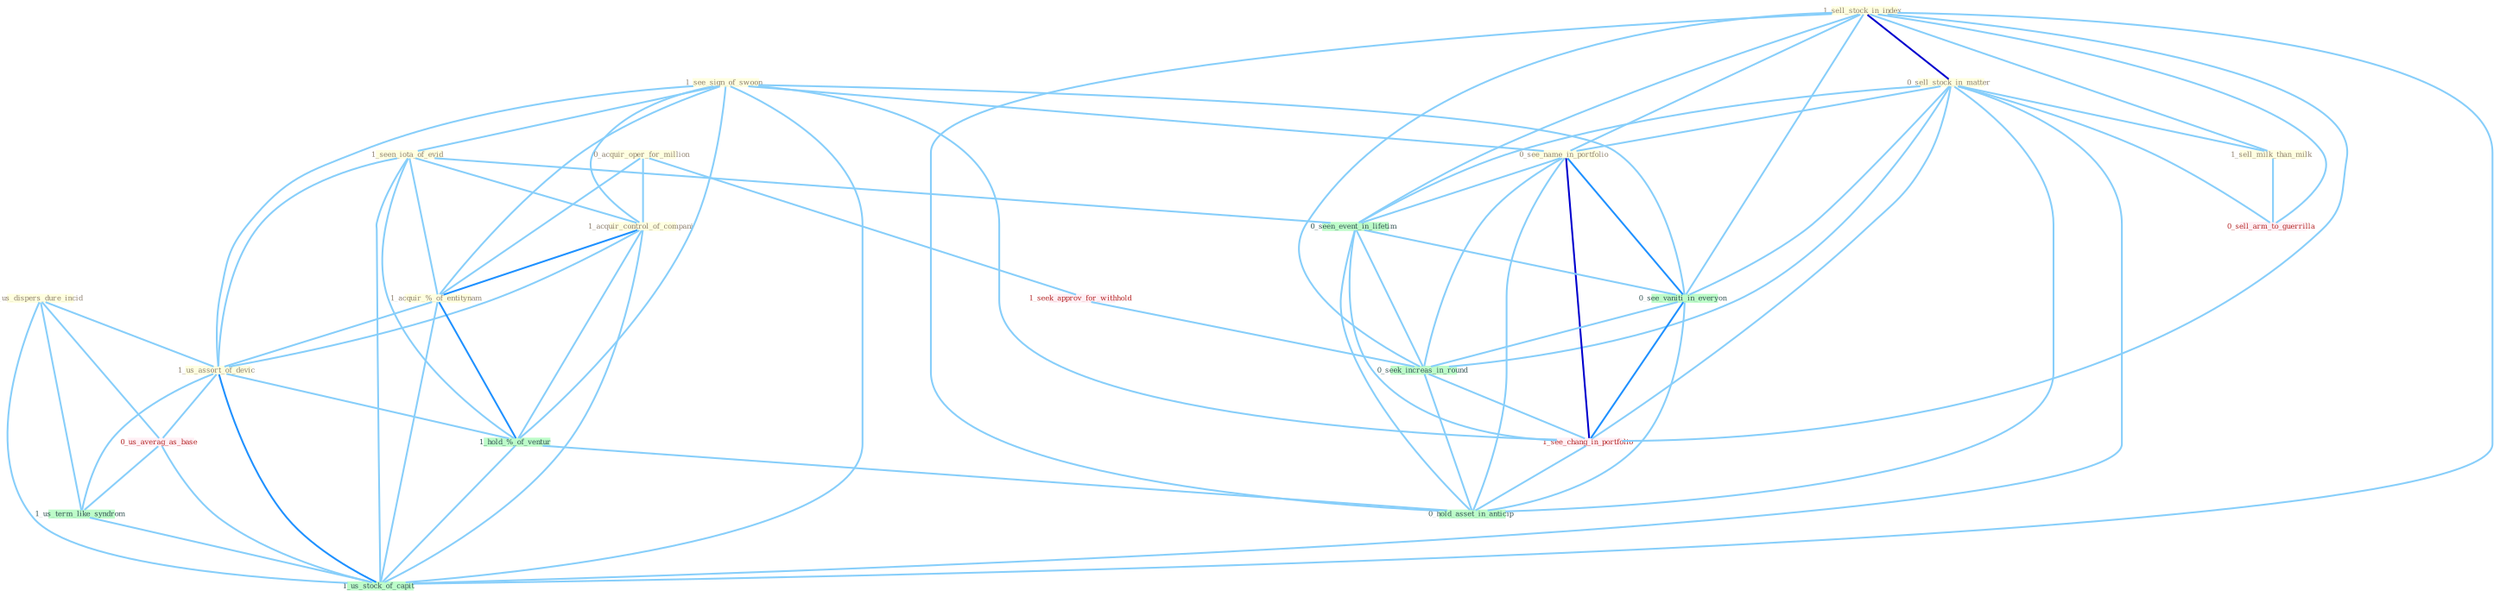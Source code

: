 Graph G{ 
    node
    [shape=polygon,style=filled,width=.5,height=.06,color="#BDFCC9",fixedsize=true,fontsize=4,
    fontcolor="#2f4f4f"];
    {node
    [color="#ffffe0", fontcolor="#8b7d6b"] "1_see_sign_of_swoon " "1_seen_iota_of_evid " "0_acquir_oper_for_million " "1_sell_stock_in_index " "1_acquir_control_of_compani " "0_us_dispers_dure_incid " "0_sell_stock_in_matter " "1_acquir_%_of_entitynam " "0_see_name_in_portfolio " "1_sell_milk_than_milk " "1_us_assort_of_devic "}
{node [color="#fff0f5", fontcolor="#b22222"] "0_us_averag_as_base " "1_seek_approv_for_withhold " "0_sell_arm_to_guerrilla " "1_see_chang_in_portfolio "}
edge [color="#B0E2FF"];

	"1_see_sign_of_swoon " -- "1_seen_iota_of_evid " [w="1", color="#87cefa" ];
	"1_see_sign_of_swoon " -- "1_acquir_control_of_compani " [w="1", color="#87cefa" ];
	"1_see_sign_of_swoon " -- "1_acquir_%_of_entitynam " [w="1", color="#87cefa" ];
	"1_see_sign_of_swoon " -- "0_see_name_in_portfolio " [w="1", color="#87cefa" ];
	"1_see_sign_of_swoon " -- "1_us_assort_of_devic " [w="1", color="#87cefa" ];
	"1_see_sign_of_swoon " -- "1_hold_%_of_ventur " [w="1", color="#87cefa" ];
	"1_see_sign_of_swoon " -- "0_see_vaniti_in_everyon " [w="1", color="#87cefa" ];
	"1_see_sign_of_swoon " -- "1_us_stock_of_capit " [w="1", color="#87cefa" ];
	"1_see_sign_of_swoon " -- "1_see_chang_in_portfolio " [w="1", color="#87cefa" ];
	"1_seen_iota_of_evid " -- "1_acquir_control_of_compani " [w="1", color="#87cefa" ];
	"1_seen_iota_of_evid " -- "1_acquir_%_of_entitynam " [w="1", color="#87cefa" ];
	"1_seen_iota_of_evid " -- "1_us_assort_of_devic " [w="1", color="#87cefa" ];
	"1_seen_iota_of_evid " -- "0_seen_event_in_lifetim " [w="1", color="#87cefa" ];
	"1_seen_iota_of_evid " -- "1_hold_%_of_ventur " [w="1", color="#87cefa" ];
	"1_seen_iota_of_evid " -- "1_us_stock_of_capit " [w="1", color="#87cefa" ];
	"0_acquir_oper_for_million " -- "1_acquir_control_of_compani " [w="1", color="#87cefa" ];
	"0_acquir_oper_for_million " -- "1_acquir_%_of_entitynam " [w="1", color="#87cefa" ];
	"0_acquir_oper_for_million " -- "1_seek_approv_for_withhold " [w="1", color="#87cefa" ];
	"1_sell_stock_in_index " -- "0_sell_stock_in_matter " [w="3", color="#0000cd" , len=0.6];
	"1_sell_stock_in_index " -- "0_see_name_in_portfolio " [w="1", color="#87cefa" ];
	"1_sell_stock_in_index " -- "1_sell_milk_than_milk " [w="1", color="#87cefa" ];
	"1_sell_stock_in_index " -- "0_seen_event_in_lifetim " [w="1", color="#87cefa" ];
	"1_sell_stock_in_index " -- "0_see_vaniti_in_everyon " [w="1", color="#87cefa" ];
	"1_sell_stock_in_index " -- "0_sell_arm_to_guerrilla " [w="1", color="#87cefa" ];
	"1_sell_stock_in_index " -- "0_seek_increas_in_round " [w="1", color="#87cefa" ];
	"1_sell_stock_in_index " -- "1_us_stock_of_capit " [w="1", color="#87cefa" ];
	"1_sell_stock_in_index " -- "1_see_chang_in_portfolio " [w="1", color="#87cefa" ];
	"1_sell_stock_in_index " -- "0_hold_asset_in_anticip " [w="1", color="#87cefa" ];
	"1_acquir_control_of_compani " -- "1_acquir_%_of_entitynam " [w="2", color="#1e90ff" , len=0.8];
	"1_acquir_control_of_compani " -- "1_us_assort_of_devic " [w="1", color="#87cefa" ];
	"1_acquir_control_of_compani " -- "1_hold_%_of_ventur " [w="1", color="#87cefa" ];
	"1_acquir_control_of_compani " -- "1_us_stock_of_capit " [w="1", color="#87cefa" ];
	"0_us_dispers_dure_incid " -- "1_us_assort_of_devic " [w="1", color="#87cefa" ];
	"0_us_dispers_dure_incid " -- "0_us_averag_as_base " [w="1", color="#87cefa" ];
	"0_us_dispers_dure_incid " -- "1_us_term_like_syndrom " [w="1", color="#87cefa" ];
	"0_us_dispers_dure_incid " -- "1_us_stock_of_capit " [w="1", color="#87cefa" ];
	"0_sell_stock_in_matter " -- "0_see_name_in_portfolio " [w="1", color="#87cefa" ];
	"0_sell_stock_in_matter " -- "1_sell_milk_than_milk " [w="1", color="#87cefa" ];
	"0_sell_stock_in_matter " -- "0_seen_event_in_lifetim " [w="1", color="#87cefa" ];
	"0_sell_stock_in_matter " -- "0_see_vaniti_in_everyon " [w="1", color="#87cefa" ];
	"0_sell_stock_in_matter " -- "0_sell_arm_to_guerrilla " [w="1", color="#87cefa" ];
	"0_sell_stock_in_matter " -- "0_seek_increas_in_round " [w="1", color="#87cefa" ];
	"0_sell_stock_in_matter " -- "1_us_stock_of_capit " [w="1", color="#87cefa" ];
	"0_sell_stock_in_matter " -- "1_see_chang_in_portfolio " [w="1", color="#87cefa" ];
	"0_sell_stock_in_matter " -- "0_hold_asset_in_anticip " [w="1", color="#87cefa" ];
	"1_acquir_%_of_entitynam " -- "1_us_assort_of_devic " [w="1", color="#87cefa" ];
	"1_acquir_%_of_entitynam " -- "1_hold_%_of_ventur " [w="2", color="#1e90ff" , len=0.8];
	"1_acquir_%_of_entitynam " -- "1_us_stock_of_capit " [w="1", color="#87cefa" ];
	"0_see_name_in_portfolio " -- "0_seen_event_in_lifetim " [w="1", color="#87cefa" ];
	"0_see_name_in_portfolio " -- "0_see_vaniti_in_everyon " [w="2", color="#1e90ff" , len=0.8];
	"0_see_name_in_portfolio " -- "0_seek_increas_in_round " [w="1", color="#87cefa" ];
	"0_see_name_in_portfolio " -- "1_see_chang_in_portfolio " [w="3", color="#0000cd" , len=0.6];
	"0_see_name_in_portfolio " -- "0_hold_asset_in_anticip " [w="1", color="#87cefa" ];
	"1_sell_milk_than_milk " -- "0_sell_arm_to_guerrilla " [w="1", color="#87cefa" ];
	"1_us_assort_of_devic " -- "0_us_averag_as_base " [w="1", color="#87cefa" ];
	"1_us_assort_of_devic " -- "1_us_term_like_syndrom " [w="1", color="#87cefa" ];
	"1_us_assort_of_devic " -- "1_hold_%_of_ventur " [w="1", color="#87cefa" ];
	"1_us_assort_of_devic " -- "1_us_stock_of_capit " [w="2", color="#1e90ff" , len=0.8];
	"0_seen_event_in_lifetim " -- "0_see_vaniti_in_everyon " [w="1", color="#87cefa" ];
	"0_seen_event_in_lifetim " -- "0_seek_increas_in_round " [w="1", color="#87cefa" ];
	"0_seen_event_in_lifetim " -- "1_see_chang_in_portfolio " [w="1", color="#87cefa" ];
	"0_seen_event_in_lifetim " -- "0_hold_asset_in_anticip " [w="1", color="#87cefa" ];
	"0_us_averag_as_base " -- "1_us_term_like_syndrom " [w="1", color="#87cefa" ];
	"0_us_averag_as_base " -- "1_us_stock_of_capit " [w="1", color="#87cefa" ];
	"1_us_term_like_syndrom " -- "1_us_stock_of_capit " [w="1", color="#87cefa" ];
	"1_seek_approv_for_withhold " -- "0_seek_increas_in_round " [w="1", color="#87cefa" ];
	"1_hold_%_of_ventur " -- "1_us_stock_of_capit " [w="1", color="#87cefa" ];
	"1_hold_%_of_ventur " -- "0_hold_asset_in_anticip " [w="1", color="#87cefa" ];
	"0_see_vaniti_in_everyon " -- "0_seek_increas_in_round " [w="1", color="#87cefa" ];
	"0_see_vaniti_in_everyon " -- "1_see_chang_in_portfolio " [w="2", color="#1e90ff" , len=0.8];
	"0_see_vaniti_in_everyon " -- "0_hold_asset_in_anticip " [w="1", color="#87cefa" ];
	"0_seek_increas_in_round " -- "1_see_chang_in_portfolio " [w="1", color="#87cefa" ];
	"0_seek_increas_in_round " -- "0_hold_asset_in_anticip " [w="1", color="#87cefa" ];
	"1_see_chang_in_portfolio " -- "0_hold_asset_in_anticip " [w="1", color="#87cefa" ];
}